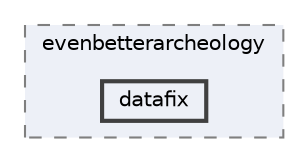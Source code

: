 digraph "datafix"
{
 // LATEX_PDF_SIZE
  bgcolor="transparent";
  edge [fontname=Helvetica,fontsize=10,labelfontname=Helvetica,labelfontsize=10];
  node [fontname=Helvetica,fontsize=10,shape=box,height=0.2,width=0.4];
  compound=true
  subgraph clusterdir_4459306ccf045a10653468607035c2c5 {
    graph [ bgcolor="#edf0f7", pencolor="grey50", label="evenbetterarcheology", fontname=Helvetica,fontsize=10 style="filled,dashed", URL="dir_4459306ccf045a10653468607035c2c5.html",tooltip=""]
  dir_4948e0111e013f3bb1727e5e83dbb0e2 [label="datafix", fillcolor="#edf0f7", color="grey25", style="filled,bold", URL="dir_4948e0111e013f3bb1727e5e83dbb0e2.html",tooltip=""];
  }
}
